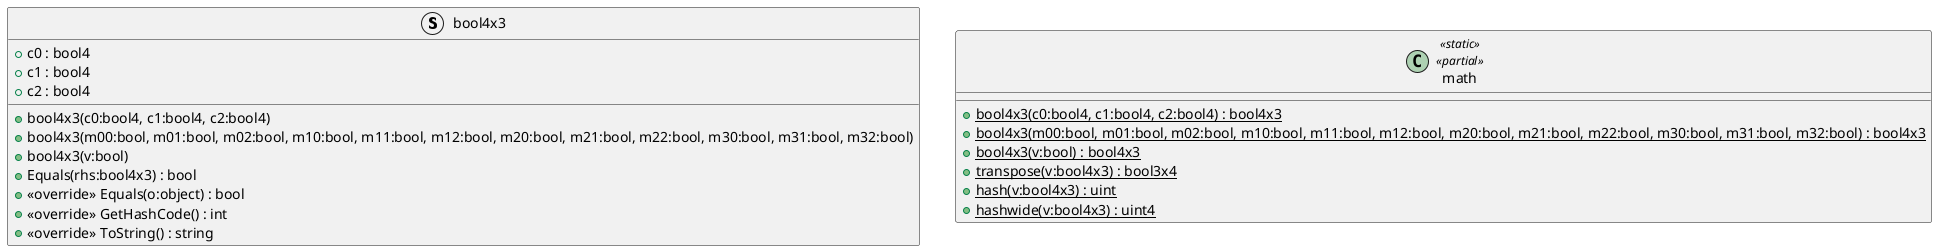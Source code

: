 @startuml
struct bool4x3 {
    + c0 : bool4
    + c1 : bool4
    + c2 : bool4
    + bool4x3(c0:bool4, c1:bool4, c2:bool4)
    + bool4x3(m00:bool, m01:bool, m02:bool, m10:bool, m11:bool, m12:bool, m20:bool, m21:bool, m22:bool, m30:bool, m31:bool, m32:bool)
    + bool4x3(v:bool)
    + Equals(rhs:bool4x3) : bool
    + <<override>> Equals(o:object) : bool
    + <<override>> GetHashCode() : int
    + <<override>> ToString() : string
}
class math <<static>> <<partial>> {
    + {static} bool4x3(c0:bool4, c1:bool4, c2:bool4) : bool4x3
    + {static} bool4x3(m00:bool, m01:bool, m02:bool, m10:bool, m11:bool, m12:bool, m20:bool, m21:bool, m22:bool, m30:bool, m31:bool, m32:bool) : bool4x3
    + {static} bool4x3(v:bool) : bool4x3
    + {static} transpose(v:bool4x3) : bool3x4
    + {static} hash(v:bool4x3) : uint
    + {static} hashwide(v:bool4x3) : uint4
}
@enduml
